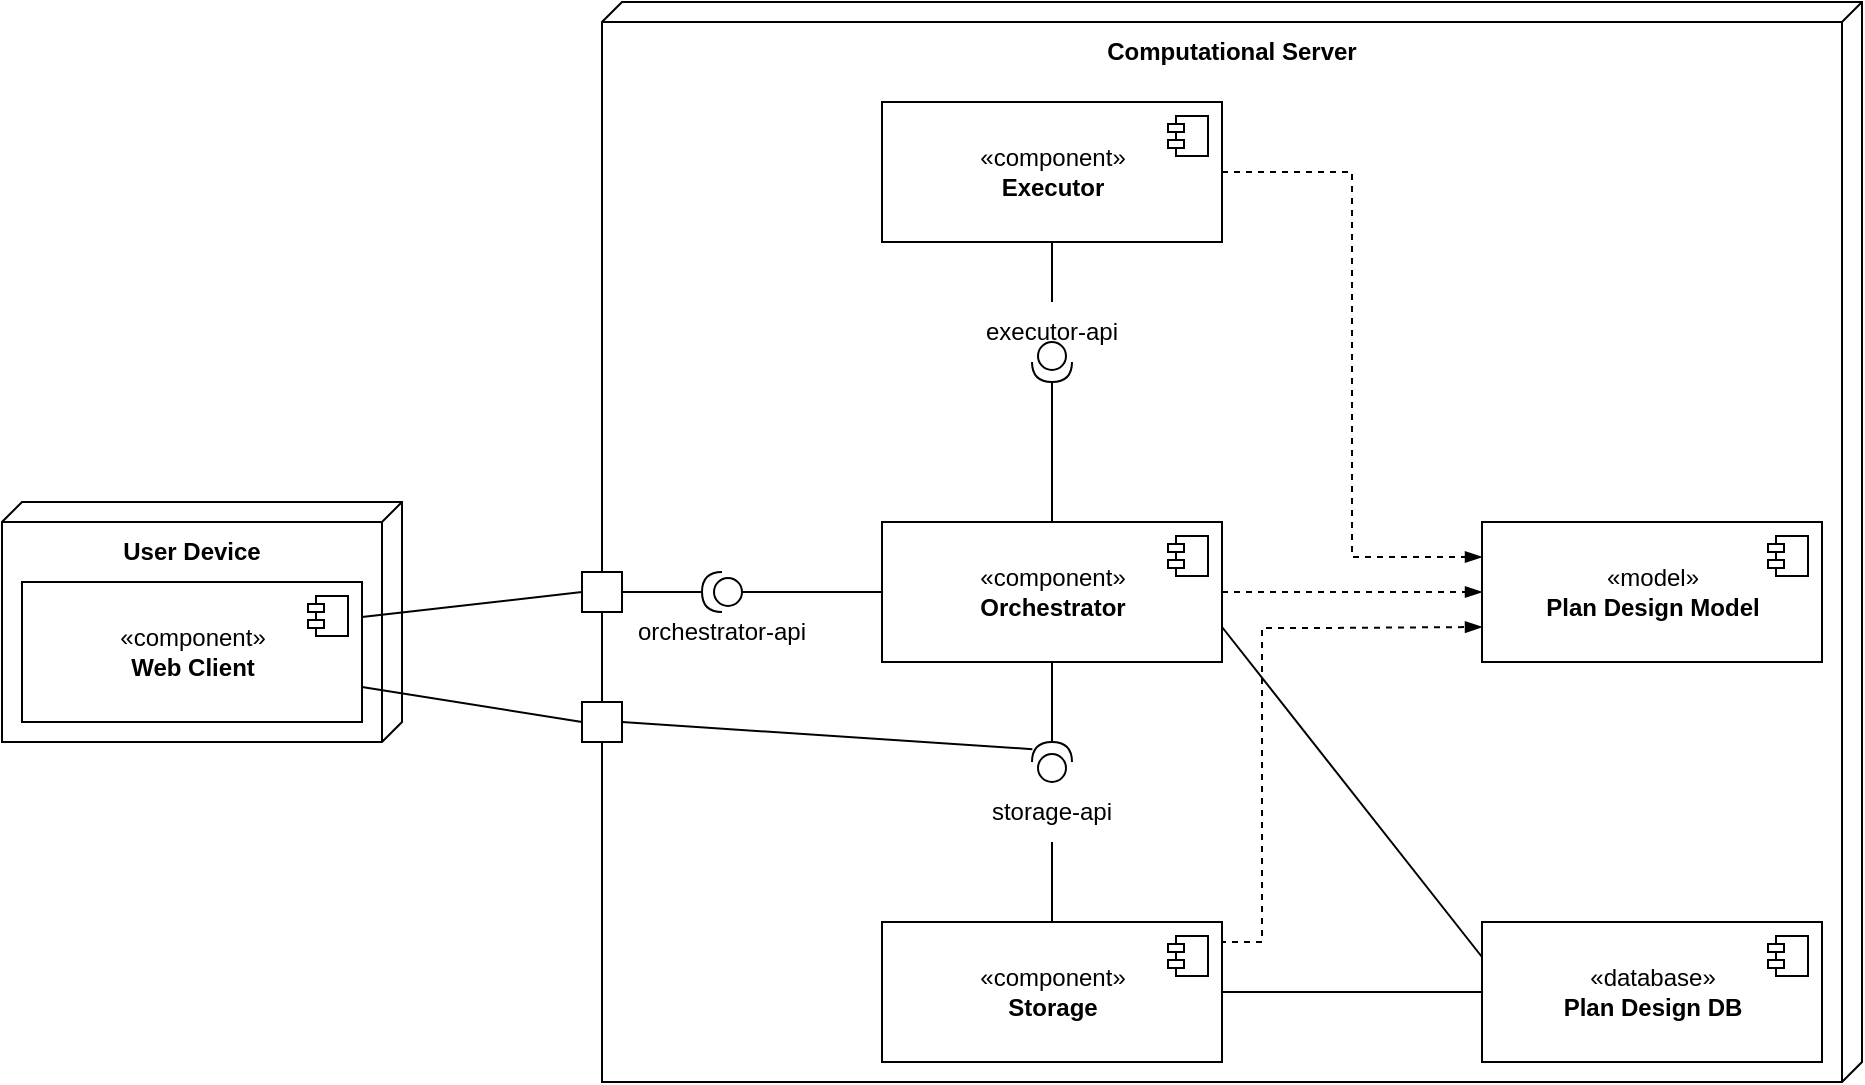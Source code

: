 <mxfile version="17.2.4" type="device"><diagram id="kl-m7DRvVnAP5jv2bsS0" name="Страница 1"><mxGraphModel dx="2025" dy="872" grid="1" gridSize="10" guides="1" tooltips="1" connect="1" arrows="1" fold="1" page="1" pageScale="1" pageWidth="827" pageHeight="1169" math="0" shadow="0"><root><mxCell id="0"/><mxCell id="1" parent="0"/><mxCell id="913vFRCn7aOsAa7aIZj4-13" value="" style="verticalAlign=top;align=left;spacingTop=8;spacingLeft=2;spacingRight=12;shape=cube;size=10;direction=south;fontStyle=4;html=1;" vertex="1" parent="1"><mxGeometry x="150" y="40" width="630" height="540" as="geometry"/></mxCell><mxCell id="913vFRCn7aOsAa7aIZj4-14" value="&lt;b&gt;Computational Server&lt;/b&gt;" style="text;html=1;strokeColor=none;fillColor=none;align=center;verticalAlign=middle;whiteSpace=wrap;rounded=0;" vertex="1" parent="1"><mxGeometry x="400" y="50" width="130" height="30" as="geometry"/></mxCell><mxCell id="913vFRCn7aOsAa7aIZj4-11" value="" style="verticalAlign=top;align=left;spacingTop=8;spacingLeft=2;spacingRight=12;shape=cube;size=10;direction=south;fontStyle=4;html=1;" vertex="1" parent="1"><mxGeometry x="-150" y="290" width="200" height="120" as="geometry"/></mxCell><mxCell id="913vFRCn7aOsAa7aIZj4-36" style="edgeStyle=orthogonalEdgeStyle;rounded=0;orthogonalLoop=1;jettySize=auto;html=1;exitX=1;exitY=0.5;exitDx=0;exitDy=0;entryX=0;entryY=0.75;entryDx=0;entryDy=0;endArrow=blockThin;endFill=1;dashed=1;" edge="1" parent="1" source="913vFRCn7aOsAa7aIZj4-1" target="913vFRCn7aOsAa7aIZj4-15"><mxGeometry relative="1" as="geometry"><Array as="points"><mxPoint x="460" y="510"/><mxPoint x="480" y="510"/><mxPoint x="480" y="353"/><mxPoint x="510" y="353"/></Array></mxGeometry></mxCell><mxCell id="913vFRCn7aOsAa7aIZj4-41" style="edgeStyle=orthogonalEdgeStyle;rounded=0;orthogonalLoop=1;jettySize=auto;html=1;exitX=1;exitY=0.5;exitDx=0;exitDy=0;entryX=0;entryY=0.5;entryDx=0;entryDy=0;endArrow=none;endFill=0;" edge="1" parent="1" source="913vFRCn7aOsAa7aIZj4-1" target="913vFRCn7aOsAa7aIZj4-7"><mxGeometry relative="1" as="geometry"/></mxCell><mxCell id="913vFRCn7aOsAa7aIZj4-1" value="«component»&lt;br&gt;&lt;b&gt;Storage&lt;/b&gt;" style="html=1;dropTarget=0;" vertex="1" parent="1"><mxGeometry x="290" y="500" width="170" height="70" as="geometry"/></mxCell><mxCell id="913vFRCn7aOsAa7aIZj4-2" value="" style="shape=module;jettyWidth=8;jettyHeight=4;" vertex="1" parent="913vFRCn7aOsAa7aIZj4-1"><mxGeometry x="1" width="20" height="20" relative="1" as="geometry"><mxPoint x="-27" y="7" as="offset"/></mxGeometry></mxCell><mxCell id="913vFRCn7aOsAa7aIZj4-25" style="edgeStyle=orthogonalEdgeStyle;rounded=0;orthogonalLoop=1;jettySize=auto;html=1;exitX=0.5;exitY=1;exitDx=0;exitDy=0;entryX=0.5;entryY=0;entryDx=0;entryDy=0;endArrow=none;endFill=0;" edge="1" parent="1" source="913vFRCn7aOsAa7aIZj4-3" target="913vFRCn7aOsAa7aIZj4-22"><mxGeometry relative="1" as="geometry"/></mxCell><mxCell id="913vFRCn7aOsAa7aIZj4-39" style="edgeStyle=orthogonalEdgeStyle;rounded=0;orthogonalLoop=1;jettySize=auto;html=1;exitX=1;exitY=0.5;exitDx=0;exitDy=0;entryX=0;entryY=0.25;entryDx=0;entryDy=0;endArrow=blockThin;endFill=1;dashed=1;" edge="1" parent="1" source="913vFRCn7aOsAa7aIZj4-3" target="913vFRCn7aOsAa7aIZj4-15"><mxGeometry relative="1" as="geometry"/></mxCell><mxCell id="913vFRCn7aOsAa7aIZj4-3" value="«component»&lt;br&gt;&lt;b&gt;Executor&lt;/b&gt;" style="html=1;dropTarget=0;" vertex="1" parent="1"><mxGeometry x="290" y="90" width="170" height="70" as="geometry"/></mxCell><mxCell id="913vFRCn7aOsAa7aIZj4-4" value="" style="shape=module;jettyWidth=8;jettyHeight=4;" vertex="1" parent="913vFRCn7aOsAa7aIZj4-3"><mxGeometry x="1" width="20" height="20" relative="1" as="geometry"><mxPoint x="-27" y="7" as="offset"/></mxGeometry></mxCell><mxCell id="913vFRCn7aOsAa7aIZj4-37" style="edgeStyle=orthogonalEdgeStyle;rounded=0;orthogonalLoop=1;jettySize=auto;html=1;exitX=1;exitY=0.5;exitDx=0;exitDy=0;entryX=0;entryY=0.5;entryDx=0;entryDy=0;endArrow=blockThin;endFill=1;dashed=1;" edge="1" parent="1" source="913vFRCn7aOsAa7aIZj4-5" target="913vFRCn7aOsAa7aIZj4-15"><mxGeometry relative="1" as="geometry"/></mxCell><mxCell id="913vFRCn7aOsAa7aIZj4-42" style="rounded=0;orthogonalLoop=1;jettySize=auto;html=1;exitX=1;exitY=0.75;exitDx=0;exitDy=0;entryX=0;entryY=0.25;entryDx=0;entryDy=0;endArrow=none;endFill=0;" edge="1" parent="1" source="913vFRCn7aOsAa7aIZj4-5" target="913vFRCn7aOsAa7aIZj4-7"><mxGeometry relative="1" as="geometry"/></mxCell><mxCell id="913vFRCn7aOsAa7aIZj4-5" value="«component»&lt;br&gt;&lt;b&gt;Orchestrator&lt;/b&gt;" style="html=1;dropTarget=0;" vertex="1" parent="1"><mxGeometry x="290" y="300" width="170" height="70" as="geometry"/></mxCell><mxCell id="913vFRCn7aOsAa7aIZj4-6" value="" style="shape=module;jettyWidth=8;jettyHeight=4;" vertex="1" parent="913vFRCn7aOsAa7aIZj4-5"><mxGeometry x="1" width="20" height="20" relative="1" as="geometry"><mxPoint x="-27" y="7" as="offset"/></mxGeometry></mxCell><mxCell id="913vFRCn7aOsAa7aIZj4-7" value="«database»&lt;br&gt;&lt;b&gt;Plan Design DB&lt;/b&gt;" style="html=1;dropTarget=0;" vertex="1" parent="1"><mxGeometry x="590" y="500" width="170" height="70" as="geometry"/></mxCell><mxCell id="913vFRCn7aOsAa7aIZj4-8" value="" style="shape=module;jettyWidth=8;jettyHeight=4;" vertex="1" parent="913vFRCn7aOsAa7aIZj4-7"><mxGeometry x="1" width="20" height="20" relative="1" as="geometry"><mxPoint x="-27" y="7" as="offset"/></mxGeometry></mxCell><mxCell id="913vFRCn7aOsAa7aIZj4-49" style="edgeStyle=none;rounded=0;orthogonalLoop=1;jettySize=auto;html=1;exitX=1;exitY=0.25;exitDx=0;exitDy=0;entryX=0;entryY=0.5;entryDx=0;entryDy=0;endArrow=none;endFill=0;" edge="1" parent="1" source="913vFRCn7aOsAa7aIZj4-9" target="913vFRCn7aOsAa7aIZj4-43"><mxGeometry relative="1" as="geometry"/></mxCell><mxCell id="913vFRCn7aOsAa7aIZj4-50" style="edgeStyle=none;rounded=0;orthogonalLoop=1;jettySize=auto;html=1;exitX=1;exitY=0.75;exitDx=0;exitDy=0;entryX=0;entryY=0.5;entryDx=0;entryDy=0;endArrow=none;endFill=0;" edge="1" parent="1" source="913vFRCn7aOsAa7aIZj4-9" target="913vFRCn7aOsAa7aIZj4-44"><mxGeometry relative="1" as="geometry"/></mxCell><mxCell id="913vFRCn7aOsAa7aIZj4-9" value="«component»&lt;br&gt;&lt;b&gt;Web Client&lt;/b&gt;" style="html=1;dropTarget=0;" vertex="1" parent="1"><mxGeometry x="-140" y="330" width="170" height="70" as="geometry"/></mxCell><mxCell id="913vFRCn7aOsAa7aIZj4-10" value="" style="shape=module;jettyWidth=8;jettyHeight=4;" vertex="1" parent="913vFRCn7aOsAa7aIZj4-9"><mxGeometry x="1" width="20" height="20" relative="1" as="geometry"><mxPoint x="-27" y="7" as="offset"/></mxGeometry></mxCell><mxCell id="913vFRCn7aOsAa7aIZj4-12" value="&lt;b&gt;User Device&lt;/b&gt;" style="text;html=1;strokeColor=none;fillColor=none;align=center;verticalAlign=middle;whiteSpace=wrap;rounded=0;" vertex="1" parent="1"><mxGeometry x="-95" y="300" width="80" height="30" as="geometry"/></mxCell><mxCell id="913vFRCn7aOsAa7aIZj4-15" value="«model»&lt;br&gt;&lt;b&gt;Plan Design Model&lt;/b&gt;" style="html=1;dropTarget=0;" vertex="1" parent="1"><mxGeometry x="590" y="300" width="170" height="70" as="geometry"/></mxCell><mxCell id="913vFRCn7aOsAa7aIZj4-16" value="" style="shape=module;jettyWidth=8;jettyHeight=4;" vertex="1" parent="913vFRCn7aOsAa7aIZj4-15"><mxGeometry x="1" width="20" height="20" relative="1" as="geometry"><mxPoint x="-27" y="7" as="offset"/></mxGeometry></mxCell><mxCell id="913vFRCn7aOsAa7aIZj4-24" style="edgeStyle=orthogonalEdgeStyle;rounded=0;orthogonalLoop=1;jettySize=auto;html=1;exitX=1;exitY=0.5;exitDx=0;exitDy=0;exitPerimeter=0;endArrow=none;endFill=0;" edge="1" parent="1" source="913vFRCn7aOsAa7aIZj4-21" target="913vFRCn7aOsAa7aIZj4-5"><mxGeometry relative="1" as="geometry"/></mxCell><mxCell id="913vFRCn7aOsAa7aIZj4-21" value="" style="shape=providedRequiredInterface;html=1;verticalLabelPosition=bottom;sketch=0;rotation=90;" vertex="1" parent="1"><mxGeometry x="365" y="210" width="20" height="20" as="geometry"/></mxCell><mxCell id="913vFRCn7aOsAa7aIZj4-22" value="executor-api" style="text;html=1;strokeColor=none;fillColor=none;align=center;verticalAlign=middle;whiteSpace=wrap;rounded=0;" vertex="1" parent="1"><mxGeometry x="325" y="190" width="100" height="30" as="geometry"/></mxCell><mxCell id="913vFRCn7aOsAa7aIZj4-28" style="edgeStyle=orthogonalEdgeStyle;rounded=0;orthogonalLoop=1;jettySize=auto;html=1;exitX=1;exitY=0.5;exitDx=0;exitDy=0;exitPerimeter=0;entryX=0.5;entryY=1;entryDx=0;entryDy=0;endArrow=none;endFill=0;" edge="1" parent="1" source="913vFRCn7aOsAa7aIZj4-26" target="913vFRCn7aOsAa7aIZj4-5"><mxGeometry relative="1" as="geometry"/></mxCell><mxCell id="913vFRCn7aOsAa7aIZj4-26" value="" style="shape=providedRequiredInterface;html=1;verticalLabelPosition=bottom;sketch=0;direction=north;" vertex="1" parent="1"><mxGeometry x="365" y="410" width="20" height="20" as="geometry"/></mxCell><mxCell id="913vFRCn7aOsAa7aIZj4-29" style="edgeStyle=orthogonalEdgeStyle;rounded=0;orthogonalLoop=1;jettySize=auto;html=1;exitX=0.5;exitY=1;exitDx=0;exitDy=0;endArrow=none;endFill=0;" edge="1" parent="1" source="913vFRCn7aOsAa7aIZj4-27" target="913vFRCn7aOsAa7aIZj4-1"><mxGeometry relative="1" as="geometry"/></mxCell><mxCell id="913vFRCn7aOsAa7aIZj4-46" value="" style="edgeStyle=orthogonalEdgeStyle;rounded=0;orthogonalLoop=1;jettySize=auto;html=1;endArrow=none;endFill=0;exitX=1;exitY=0.5;exitDx=0;exitDy=0;exitPerimeter=0;" edge="1" parent="1" source="913vFRCn7aOsAa7aIZj4-26" target="913vFRCn7aOsAa7aIZj4-5"><mxGeometry relative="1" as="geometry"/></mxCell><mxCell id="913vFRCn7aOsAa7aIZj4-27" value="storage-api" style="text;html=1;strokeColor=none;fillColor=none;align=center;verticalAlign=middle;whiteSpace=wrap;rounded=0;" vertex="1" parent="1"><mxGeometry x="325" y="430" width="100" height="30" as="geometry"/></mxCell><mxCell id="913vFRCn7aOsAa7aIZj4-35" style="edgeStyle=orthogonalEdgeStyle;rounded=0;orthogonalLoop=1;jettySize=auto;html=1;exitX=0;exitY=0.5;exitDx=0;exitDy=0;exitPerimeter=0;endArrow=none;endFill=0;" edge="1" parent="1" source="913vFRCn7aOsAa7aIZj4-33" target="913vFRCn7aOsAa7aIZj4-5"><mxGeometry relative="1" as="geometry"/></mxCell><mxCell id="913vFRCn7aOsAa7aIZj4-45" style="edgeStyle=orthogonalEdgeStyle;rounded=0;orthogonalLoop=1;jettySize=auto;html=1;exitX=1;exitY=0.5;exitDx=0;exitDy=0;exitPerimeter=0;entryX=1;entryY=0.5;entryDx=0;entryDy=0;endArrow=none;endFill=0;" edge="1" parent="1" source="913vFRCn7aOsAa7aIZj4-33" target="913vFRCn7aOsAa7aIZj4-43"><mxGeometry relative="1" as="geometry"/></mxCell><mxCell id="913vFRCn7aOsAa7aIZj4-33" value="" style="shape=providedRequiredInterface;html=1;verticalLabelPosition=bottom;sketch=0;direction=west;" vertex="1" parent="1"><mxGeometry x="200" y="325" width="20" height="20" as="geometry"/></mxCell><mxCell id="913vFRCn7aOsAa7aIZj4-34" value="orchestrator-api" style="text;html=1;strokeColor=none;fillColor=none;align=center;verticalAlign=middle;whiteSpace=wrap;rounded=0;" vertex="1" parent="1"><mxGeometry x="160" y="340" width="100" height="30" as="geometry"/></mxCell><mxCell id="913vFRCn7aOsAa7aIZj4-43" value="" style="whiteSpace=wrap;html=1;aspect=fixed;" vertex="1" parent="1"><mxGeometry x="140" y="325" width="20" height="20" as="geometry"/></mxCell><mxCell id="913vFRCn7aOsAa7aIZj4-47" style="rounded=0;orthogonalLoop=1;jettySize=auto;html=1;exitX=1;exitY=0.5;exitDx=0;exitDy=0;entryX=0.82;entryY=0.01;entryDx=0;entryDy=0;entryPerimeter=0;endArrow=none;endFill=0;" edge="1" parent="1" source="913vFRCn7aOsAa7aIZj4-44" target="913vFRCn7aOsAa7aIZj4-26"><mxGeometry relative="1" as="geometry"/></mxCell><mxCell id="913vFRCn7aOsAa7aIZj4-44" value="" style="whiteSpace=wrap;html=1;aspect=fixed;" vertex="1" parent="1"><mxGeometry x="140" y="390" width="20" height="20" as="geometry"/></mxCell></root></mxGraphModel></diagram></mxfile>